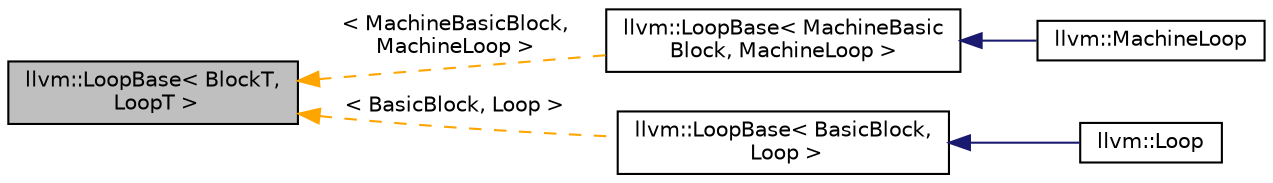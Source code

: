digraph "llvm::LoopBase&lt; BlockT, LoopT &gt;"
{
 // LATEX_PDF_SIZE
  bgcolor="transparent";
  edge [fontname="Helvetica",fontsize="10",labelfontname="Helvetica",labelfontsize="10"];
  node [fontname="Helvetica",fontsize="10",shape=record];
  rankdir="LR";
  Node1 [label="llvm::LoopBase\< BlockT,\l LoopT \>",height=0.2,width=0.4,color="black", fillcolor="grey75", style="filled", fontcolor="black",tooltip="Instances of this class are used to represent loops that are detected in the flow graph."];
  Node1 -> Node2 [dir="back",color="orange",fontsize="10",style="dashed",label=" \< MachineBasicBlock,\l MachineLoop \>" ,fontname="Helvetica"];
  Node2 [label="llvm::LoopBase\< MachineBasic\lBlock, MachineLoop \>",height=0.2,width=0.4,color="black",URL="$classllvm_1_1LoopBase.html",tooltip=" "];
  Node2 -> Node3 [dir="back",color="midnightblue",fontsize="10",style="solid",fontname="Helvetica"];
  Node3 [label="llvm::MachineLoop",height=0.2,width=0.4,color="black",URL="$classllvm_1_1MachineLoop.html",tooltip=" "];
  Node1 -> Node4 [dir="back",color="orange",fontsize="10",style="dashed",label=" \< BasicBlock, Loop \>" ,fontname="Helvetica"];
  Node4 [label="llvm::LoopBase\< BasicBlock,\l Loop \>",height=0.2,width=0.4,color="black",URL="$classllvm_1_1LoopBase.html",tooltip=" "];
  Node4 -> Node5 [dir="back",color="midnightblue",fontsize="10",style="solid",fontname="Helvetica"];
  Node5 [label="llvm::Loop",height=0.2,width=0.4,color="black",URL="$classllvm_1_1Loop.html",tooltip="Represents a single loop in the control flow graph."];
}
